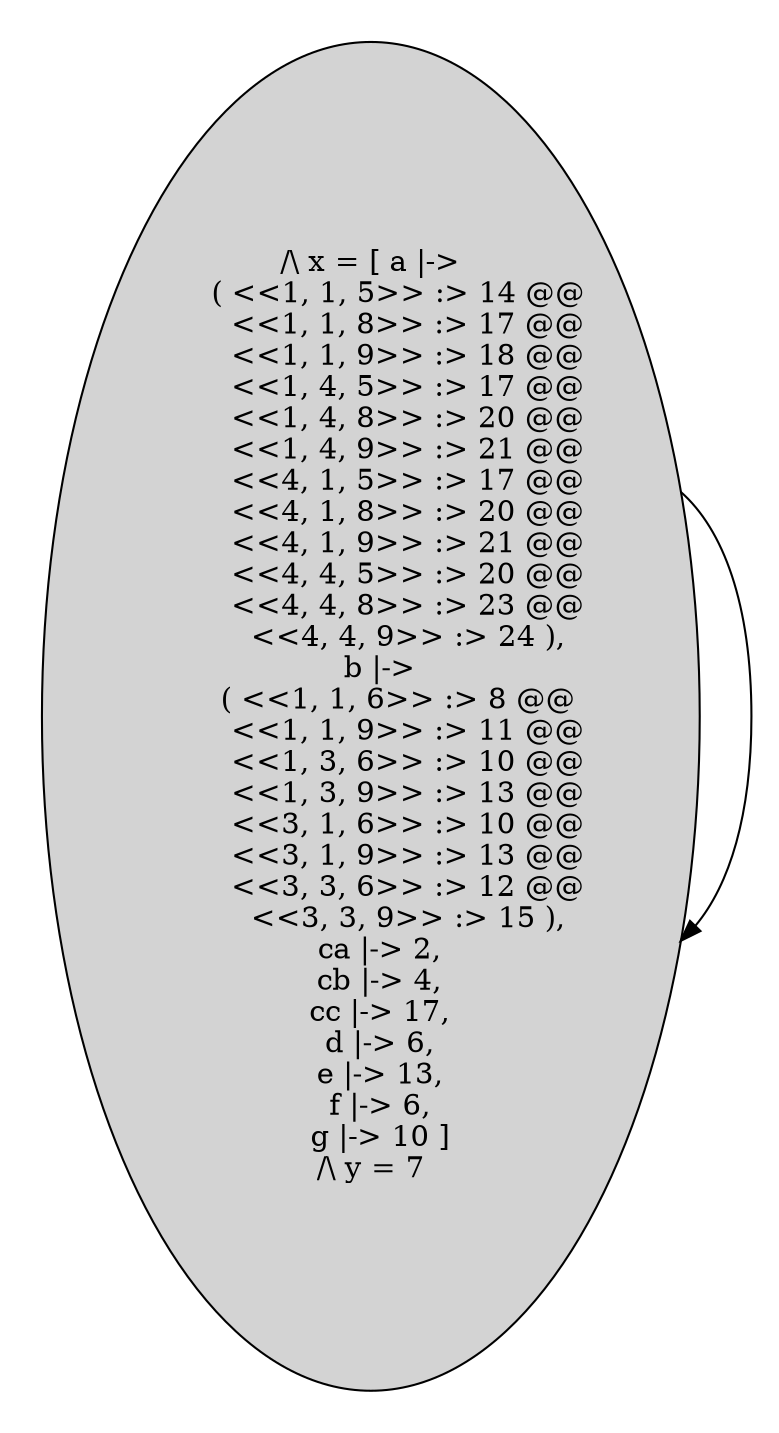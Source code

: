 strict digraph DiskGraph {
nodesep=0.35;
subgraph cluster_graph {
color="white";
5506947099244383773 [label="/\\ x = [ a |->\n      ( <<1, 1, 5>> :> 14 @@\n        <<1, 1, 8>> :> 17 @@\n        <<1, 1, 9>> :> 18 @@\n        <<1, 4, 5>> :> 17 @@\n        <<1, 4, 8>> :> 20 @@\n        <<1, 4, 9>> :> 21 @@\n        <<4, 1, 5>> :> 17 @@\n        <<4, 1, 8>> :> 20 @@\n        <<4, 1, 9>> :> 21 @@\n        <<4, 4, 5>> :> 20 @@\n        <<4, 4, 8>> :> 23 @@\n        <<4, 4, 9>> :> 24 ),\n  b |->\n      ( <<1, 1, 6>> :> 8 @@\n        <<1, 1, 9>> :> 11 @@\n        <<1, 3, 6>> :> 10 @@\n        <<1, 3, 9>> :> 13 @@\n        <<3, 1, 6>> :> 10 @@\n        <<3, 1, 9>> :> 13 @@\n        <<3, 3, 6>> :> 12 @@\n        <<3, 3, 9>> :> 15 ),\n  ca |-> 2,\n  cb |-> 4,\n  cc |-> 17,\n  d |-> 6,\n  e |-> 13,\n  f |-> 6,\n  g |-> 10 ]\n/\\ y = 7",style = filled]
5506947099244383773 -> 5506947099244383773 [label="",color="black",fontcolor="black"];
{rank = same; 5506947099244383773;}
}
}